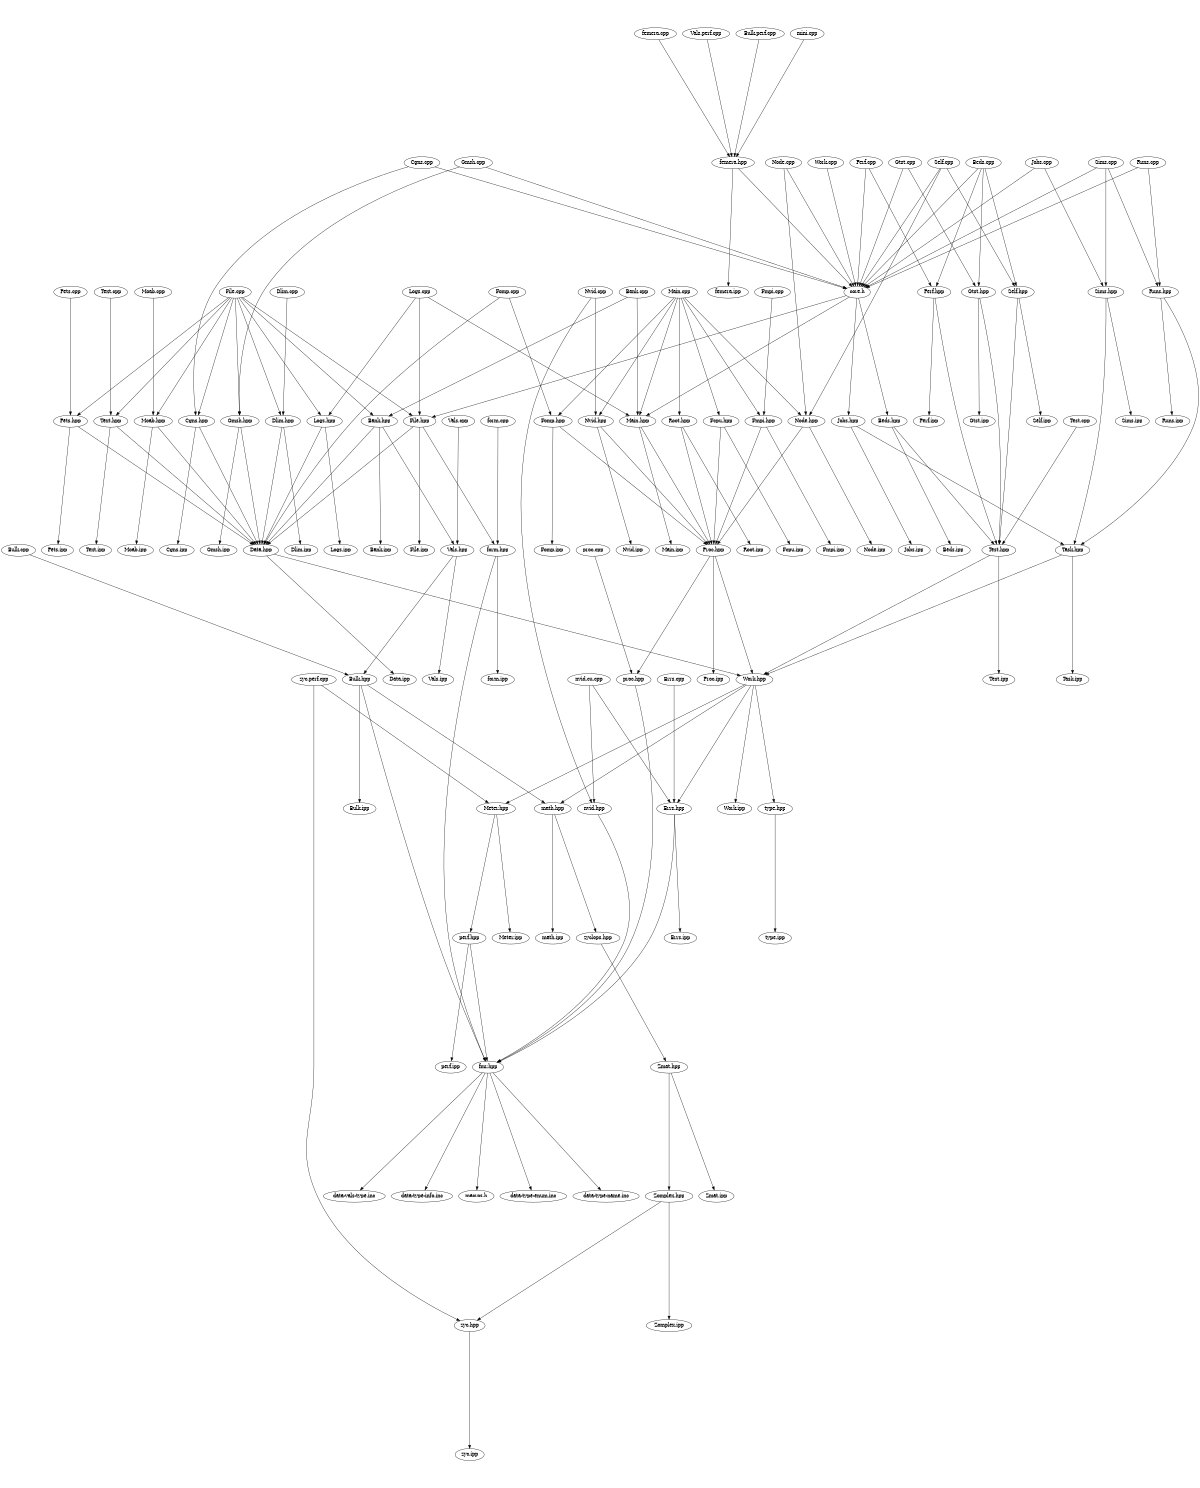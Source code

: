 digraph "source tree" {
    overlap=scale;
    size="8,10";
    ratio="fill";
    fontsize="16";
    fontname="Helvetica";
	clusterrank="local";
	"Zmat.hpp" -> "Zomplex.hpp"
	"Gtst.cpp" -> "core.h"
	"Meter.hpp" -> "perf.hpp"
	"zyc.perf.cpp" -> "zyc.hpp"
	"Main.cpp" -> "Fomp.hpp"
	"Gmsh.hpp" -> "Gmsh.ipp"
	"Errs.cpp" -> "Errs.hpp"
	"Work.hpp" -> "Errs.hpp"
	"fmr.hpp" -> "data-type-info.inc"
	"Proc.hpp" -> "proc.hpp"
	"Bulk.cpp" -> "Bulk.hpp"
	"Fmpi.hpp" -> "Fmpi.ipp"
	"Sims.hpp" -> "Sims.ipp"
	"nvid.cu.cpp" -> "nvid.hpp"
	"Nvid.hpp" -> "Proc.hpp"
	"Root.hpp" -> "Proc.hpp"
	"Main.cpp" -> "Node.hpp"
	"File.cpp" -> "Pets.hpp"
	"fmr.hpp" -> "macros.h"
	"Runs.cpp" -> "Runs.hpp"
	"Perf.hpp" -> "Test.hpp"
	"Beds.cpp" -> "Gtst.hpp"
	"Node.cpp" -> "Node.hpp"
	"core.h" -> "Main.hpp"
	"nvid.hpp" -> "fmr.hpp"
	"perf.hpp" -> "fmr.hpp"
	"Data.hpp" -> "Data.ipp"
	"Work.hpp" -> "math.hpp"
	"Bulk.hpp" -> "math.hpp"
	"Text.cpp" -> "Text.hpp"
	"Beds.cpp" -> "Self.hpp"
	"Fmpi.hpp" -> "Proc.hpp"
	"Test.hpp" -> "Work.hpp"
	"Node.hpp" -> "Node.ipp"
	"form.hpp" -> "form.ipp"
	"Gtst.cpp" -> "Gtst.hpp"
	"math.hpp" -> "math.ipp"
	"Gmsh.cpp" -> "Gmsh.hpp"
	"femera.hpp" -> "femera.ipp"
	"Zomplex.hpp" -> "Zomplex.ipp"
	"Fomp.hpp" -> "Proc.hpp"
	"Sims.cpp" -> "Sims.hpp"
	"Self.cpp" -> "core.h"
	"File.cpp" -> "Text.hpp"
	"File.cpp" -> "Moab.hpp"
	"Bank.hpp" -> "Bank.ipp"
	"Gtst.hpp" -> "Gtst.ipp"
	"zyc.perf.cpp" -> "Meter.hpp"
	"File.cpp" -> "Cgns.hpp"
	"type.hpp" -> "type.ipp"
	"Bank.cpp" -> "Main.hpp"
	"Runs.cpp" -> "core.h"
	"File.cpp" -> "File.hpp"
	"zyclops.hpp" -> "Zmat.hpp"
	"Fcpu.hpp" -> "Fcpu.ipp"
	"core.h" -> "Beds.hpp"
	"Errs.hpp" -> "fmr.hpp"
	"fmr.hpp" -> "data-type-enum.inc"
	"Task.hpp" -> "Work.hpp"
	"Root.hpp" -> "Root.ipp"
	"Jobs.cpp" -> "Sims.hpp"
	"Errs.hpp" -> "Errs.ipp"
	"Main.hpp" -> "Main.ipp"
	"Logs.cpp" -> "Main.hpp"
	"Gmsh.hpp" -> "Data.hpp"
	"Node.hpp" -> "Proc.hpp"
	"File.hpp" -> "Data.hpp"
	"Vals.hpp" -> "Bulk.hpp"
	"Beds.hpp" -> "Test.hpp"
	"form.hpp" -> "fmr.hpp"
	"Gtst.hpp" -> "Test.hpp"
	"Data.hpp" -> "Work.hpp"
	"Bulk.hpp" -> "Bulk.ipp"
	"Cgns.cpp" -> "core.h"
	"Nvid.cpp" -> "Nvid.hpp"
	"Bank.cpp" -> "Bank.hpp"
	"Work.hpp" -> "Meter.hpp"
	"Jobs.cpp" -> "core.h"
	"Moab.hpp" -> "Moab.ipp"
	"Task.hpp" -> "Task.ipp"
	"Sims.cpp" -> "core.h"
	"File.cpp" -> "Bank.hpp"
	"Test.hpp" -> "Test.ipp"
	"Runs.hpp" -> "Task.hpp"
	"Perf.cpp" -> "core.h"
	"Beds.cpp" -> "core.h"
	"Vals.hpp" -> "Vals.ipp"
	"femera.cpp" -> "femera.hpp"
	"fmr.hpp" -> "data-type-name.inc"
	"Jobs.hpp" -> "Jobs.ipp"
	"Fomp.cpp" -> "Fomp.hpp"
	"Nvid.hpp" -> "Nvid.ipp"
	"Logs.cpp" -> "Logs.hpp"
	"Cgns.cpp" -> "Cgns.hpp"
	"proc.hpp" -> "fmr.hpp"
	"Main.cpp" -> "Main.hpp"
	"Vals.cpp" -> "Vals.hpp"
	"Proc.hpp" -> "Proc.ipp"
	"Perf.hpp" -> "Perf.ipp"
	"Main.cpp" -> "Fmpi.hpp"
	"Work.cpp" -> "core.h"
	"Main.cpp" -> "Fcpu.hpp"
	"Runs.hpp" -> "Runs.ipp"
	"Logs.cpp" -> "File.hpp"
	"math.hpp" -> "zyclops.hpp"
	"Beds.cpp" -> "Perf.hpp"
	"Zmat.hpp" -> "Zmat.ipp"
	"File.cpp" -> "Gmsh.hpp"
	"Vals.perf.cpp" -> "femera.hpp"
	"Work.hpp" -> "Work.ipp"
	"Nvid.cpp" -> "nvid.hpp"
	"Pets.hpp" -> "Data.hpp"
	"Pets.cpp" -> "Pets.hpp"
	"Text.hpp" -> "Data.hpp"
	"Text.hpp" -> "Text.ipp"
	"Work.hpp" -> "type.hpp"
	"Fcpu.hpp" -> "Proc.hpp"
	"Moab.hpp" -> "Data.hpp"
	"File.hpp" -> "File.ipp"
	"Cgns.hpp" -> "Data.hpp"
	"Meter.hpp" -> "Meter.ipp"
	"Main.cpp" -> "Nvid.hpp"
	"core.h" -> "File.hpp"
	"zyc.hpp" -> "zyc.ipp"
	"Fomp.hpp" -> "Fomp.ipp"
	"Logs.hpp" -> "Data.hpp"
	"Bulk.hpp" -> "fmr.hpp"
	"Perf.cpp" -> "Perf.hpp"
	"form.cpp" -> "form.hpp"
	"fmr.hpp" -> "data-vals-type.inc"
	"perf.hpp" -> "perf.ipp"
	"Self.hpp" -> "Test.hpp"
	"Bulk.perf.cpp" -> "femera.hpp"
	"proc.cpp" -> "proc.hpp"
	"Self.hpp" -> "Self.ipp"
	"Fmpi.cpp" -> "Fmpi.hpp"
	"Node.cpp" -> "core.h"
	"File.cpp" -> "Logs.hpp"
	"core.h" -> "Jobs.hpp"
	"Pets.hpp" -> "Pets.ipp"
	"Bank.hpp" -> "Vals.hpp"
	"Dlim.cpp" -> "Dlim.hpp"
	"Test.cpp" -> "Test.hpp"
	"nvid.cu.cpp" -> "Errs.hpp"
	"Main.cpp" -> "Root.hpp"
	"Logs.hpp" -> "Logs.ipp"
	"Zomplex.hpp" -> "zyc.hpp"
	"Self.cpp" -> "Self.hpp"
	"mini.cpp" -> "femera.hpp"
	"File.cpp" -> "Dlim.hpp"
	"Fomp.cpp" -> "Data.hpp"
	"Moab.cpp" -> "Moab.hpp"
	"Proc.hpp" -> "Work.hpp"
	"File.hpp" -> "form.hpp"
	"Sims.hpp" -> "Task.hpp"
	"Cgns.hpp" -> "Cgns.ipp"
	"Beds.hpp" -> "Beds.ipp"
	"Self.cpp" -> "Node.hpp"
	"femera.hpp" -> "core.h"
	"Gmsh.cpp" -> "core.h"
	"Sims.cpp" -> "Runs.hpp"
	"Bank.hpp" -> "Data.hpp"
	"Dlim.hpp" -> "Data.hpp"
	"Main.hpp" -> "Proc.hpp"
	"Jobs.hpp" -> "Task.hpp"
	"Dlim.hpp" -> "Dlim.ipp"
}

